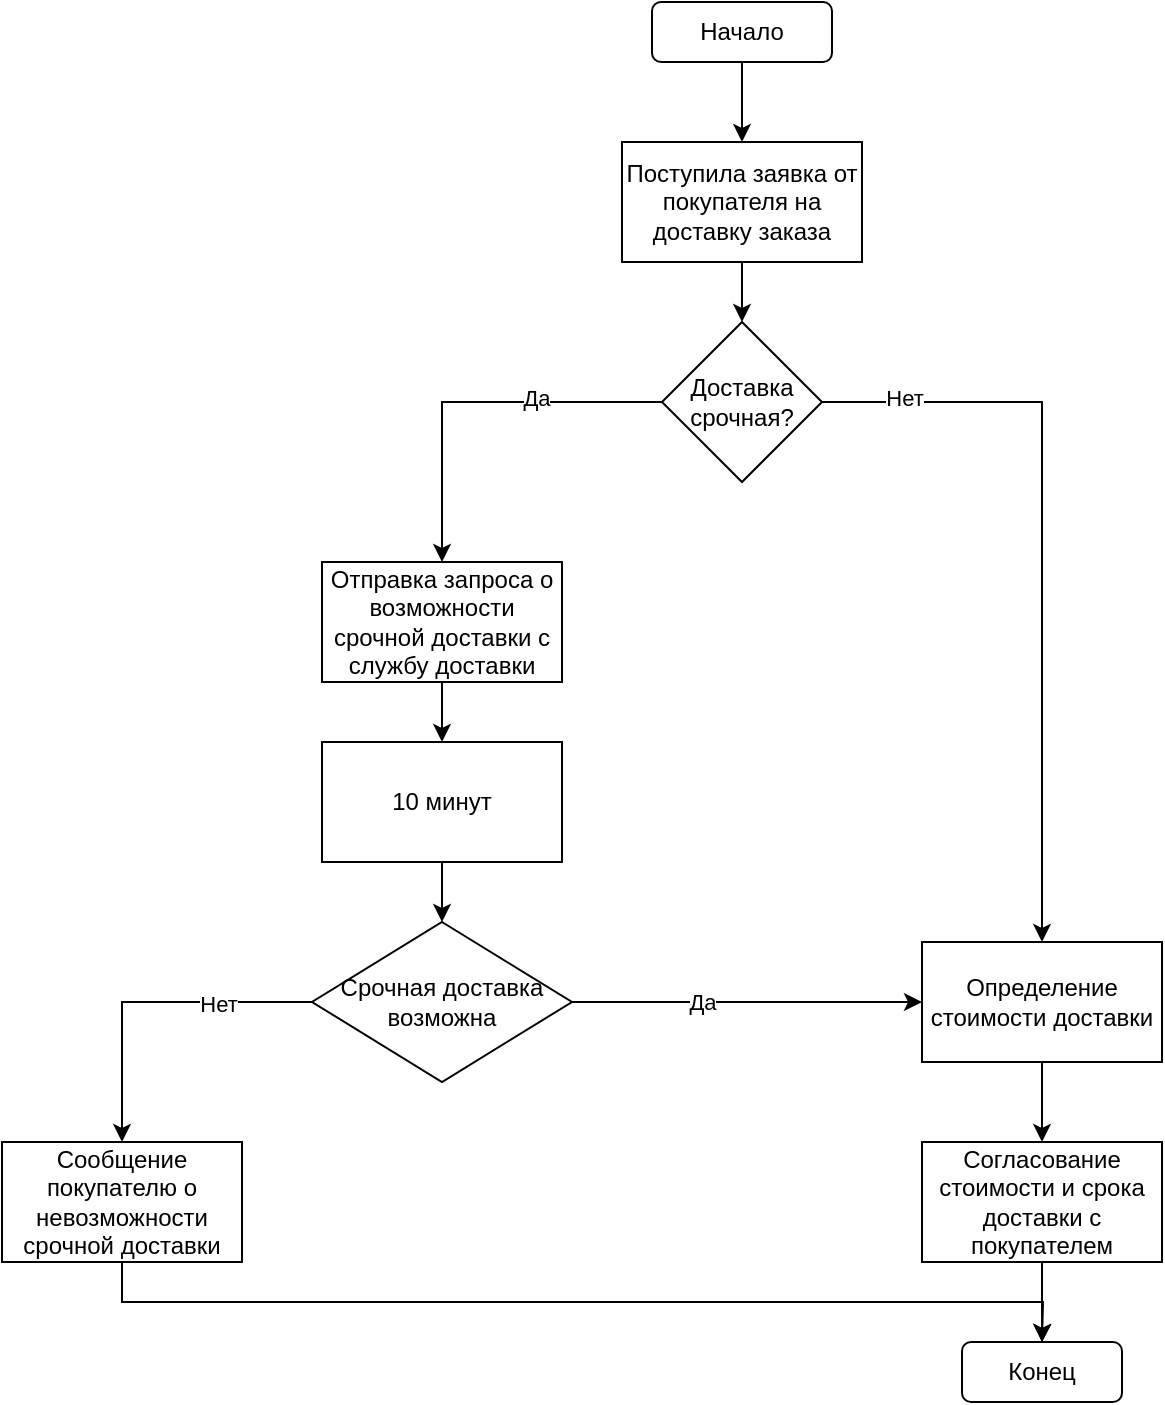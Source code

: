 <mxfile version="25.0.3">
  <diagram name="Страница — 1" id="VBHJHb-MLvT-zxsHaFPY">
    <mxGraphModel dx="1551" dy="390" grid="1" gridSize="10" guides="1" tooltips="1" connect="1" arrows="1" fold="1" page="1" pageScale="1" pageWidth="827" pageHeight="1169" math="0" shadow="0">
      <root>
        <mxCell id="0" />
        <mxCell id="1" parent="0" />
        <mxCell id="yZfz1JpoKYTM_IBEaVyF-11" style="edgeStyle=orthogonalEdgeStyle;rounded=0;orthogonalLoop=1;jettySize=auto;html=1;exitX=0.5;exitY=1;exitDx=0;exitDy=0;entryX=0.5;entryY=0;entryDx=0;entryDy=0;" parent="1" source="yZfz1JpoKYTM_IBEaVyF-1" target="yZfz1JpoKYTM_IBEaVyF-2" edge="1">
          <mxGeometry relative="1" as="geometry" />
        </mxCell>
        <mxCell id="yZfz1JpoKYTM_IBEaVyF-1" value="Начало" style="rounded=1;whiteSpace=wrap;html=1;" parent="1" vertex="1">
          <mxGeometry x="245" y="300" width="90" height="30" as="geometry" />
        </mxCell>
        <mxCell id="yZfz1JpoKYTM_IBEaVyF-12" style="edgeStyle=orthogonalEdgeStyle;rounded=0;orthogonalLoop=1;jettySize=auto;html=1;exitX=0.5;exitY=1;exitDx=0;exitDy=0;entryX=0.5;entryY=0;entryDx=0;entryDy=0;" parent="1" source="yZfz1JpoKYTM_IBEaVyF-2" target="yZfz1JpoKYTM_IBEaVyF-3" edge="1">
          <mxGeometry relative="1" as="geometry" />
        </mxCell>
        <mxCell id="yZfz1JpoKYTM_IBEaVyF-2" value="Поступила заявка от покупателя на доставку заказа" style="rounded=0;whiteSpace=wrap;html=1;" parent="1" vertex="1">
          <mxGeometry x="230" y="370" width="120" height="60" as="geometry" />
        </mxCell>
        <mxCell id="yZfz1JpoKYTM_IBEaVyF-13" style="edgeStyle=orthogonalEdgeStyle;rounded=0;orthogonalLoop=1;jettySize=auto;html=1;exitX=0;exitY=0.5;exitDx=0;exitDy=0;" parent="1" source="yZfz1JpoKYTM_IBEaVyF-3" target="yZfz1JpoKYTM_IBEaVyF-4" edge="1">
          <mxGeometry relative="1" as="geometry" />
        </mxCell>
        <mxCell id="yZfz1JpoKYTM_IBEaVyF-20" value="Да" style="edgeLabel;html=1;align=center;verticalAlign=middle;resizable=0;points=[];" parent="yZfz1JpoKYTM_IBEaVyF-13" vertex="1" connectable="0">
          <mxGeometry x="-0.332" y="-2" relative="1" as="geometry">
            <mxPoint as="offset" />
          </mxGeometry>
        </mxCell>
        <mxCell id="yZfz1JpoKYTM_IBEaVyF-14" style="edgeStyle=orthogonalEdgeStyle;rounded=0;orthogonalLoop=1;jettySize=auto;html=1;exitX=1;exitY=0.5;exitDx=0;exitDy=0;entryX=0.5;entryY=0;entryDx=0;entryDy=0;" parent="1" source="yZfz1JpoKYTM_IBEaVyF-3" target="yZfz1JpoKYTM_IBEaVyF-7" edge="1">
          <mxGeometry relative="1" as="geometry" />
        </mxCell>
        <mxCell id="yZfz1JpoKYTM_IBEaVyF-21" value="Нет" style="edgeLabel;html=1;align=center;verticalAlign=middle;resizable=0;points=[];" parent="yZfz1JpoKYTM_IBEaVyF-14" vertex="1" connectable="0">
          <mxGeometry x="-0.788" y="2" relative="1" as="geometry">
            <mxPoint as="offset" />
          </mxGeometry>
        </mxCell>
        <mxCell id="yZfz1JpoKYTM_IBEaVyF-3" value="Доставка срочная?" style="rhombus;whiteSpace=wrap;html=1;" parent="1" vertex="1">
          <mxGeometry x="250" y="460" width="80" height="80" as="geometry" />
        </mxCell>
        <mxCell id="yZfz1JpoKYTM_IBEaVyF-15" style="edgeStyle=orthogonalEdgeStyle;rounded=0;orthogonalLoop=1;jettySize=auto;html=1;exitX=0.5;exitY=1;exitDx=0;exitDy=0;entryX=0.5;entryY=0;entryDx=0;entryDy=0;" parent="1" source="yZfz1JpoKYTM_IBEaVyF-4" target="yZfz1JpoKYTM_IBEaVyF-5" edge="1">
          <mxGeometry relative="1" as="geometry" />
        </mxCell>
        <mxCell id="yZfz1JpoKYTM_IBEaVyF-4" value="Отправка запроса о возможности срочной доставки с службу доставки" style="rounded=0;whiteSpace=wrap;html=1;" parent="1" vertex="1">
          <mxGeometry x="80" y="580" width="120" height="60" as="geometry" />
        </mxCell>
        <mxCell id="yZfz1JpoKYTM_IBEaVyF-16" style="edgeStyle=orthogonalEdgeStyle;rounded=0;orthogonalLoop=1;jettySize=auto;html=1;exitX=0.5;exitY=1;exitDx=0;exitDy=0;entryX=0.5;entryY=0;entryDx=0;entryDy=0;" parent="1" source="yZfz1JpoKYTM_IBEaVyF-5" target="yZfz1JpoKYTM_IBEaVyF-6" edge="1">
          <mxGeometry relative="1" as="geometry" />
        </mxCell>
        <mxCell id="yZfz1JpoKYTM_IBEaVyF-5" value="10 минут" style="rounded=0;whiteSpace=wrap;html=1;" parent="1" vertex="1">
          <mxGeometry x="80" y="670" width="120" height="60" as="geometry" />
        </mxCell>
        <mxCell id="yZfz1JpoKYTM_IBEaVyF-17" style="edgeStyle=orthogonalEdgeStyle;rounded=0;orthogonalLoop=1;jettySize=auto;html=1;exitX=0;exitY=0.5;exitDx=0;exitDy=0;" parent="1" source="yZfz1JpoKYTM_IBEaVyF-6" target="yZfz1JpoKYTM_IBEaVyF-8" edge="1">
          <mxGeometry relative="1" as="geometry" />
        </mxCell>
        <mxCell id="yZfz1JpoKYTM_IBEaVyF-22" value="Нет" style="edgeLabel;html=1;align=center;verticalAlign=middle;resizable=0;points=[];" parent="yZfz1JpoKYTM_IBEaVyF-17" vertex="1" connectable="0">
          <mxGeometry x="-0.427" y="1" relative="1" as="geometry">
            <mxPoint as="offset" />
          </mxGeometry>
        </mxCell>
        <mxCell id="yZfz1JpoKYTM_IBEaVyF-24" style="edgeStyle=orthogonalEdgeStyle;rounded=0;orthogonalLoop=1;jettySize=auto;html=1;exitX=1;exitY=0.5;exitDx=0;exitDy=0;" parent="1" source="yZfz1JpoKYTM_IBEaVyF-6" target="yZfz1JpoKYTM_IBEaVyF-7" edge="1">
          <mxGeometry relative="1" as="geometry" />
        </mxCell>
        <mxCell id="yZfz1JpoKYTM_IBEaVyF-25" value="Да" style="edgeLabel;html=1;align=center;verticalAlign=middle;resizable=0;points=[];" parent="yZfz1JpoKYTM_IBEaVyF-24" vertex="1" connectable="0">
          <mxGeometry x="-0.255" relative="1" as="geometry">
            <mxPoint as="offset" />
          </mxGeometry>
        </mxCell>
        <mxCell id="yZfz1JpoKYTM_IBEaVyF-6" value="Срочная доставка возможна" style="rhombus;whiteSpace=wrap;html=1;" parent="1" vertex="1">
          <mxGeometry x="75" y="760" width="130" height="80" as="geometry" />
        </mxCell>
        <mxCell id="yZfz1JpoKYTM_IBEaVyF-26" style="edgeStyle=orthogonalEdgeStyle;rounded=0;orthogonalLoop=1;jettySize=auto;html=1;exitX=0.5;exitY=1;exitDx=0;exitDy=0;entryX=0.5;entryY=0;entryDx=0;entryDy=0;" parent="1" source="yZfz1JpoKYTM_IBEaVyF-7" target="yZfz1JpoKYTM_IBEaVyF-9" edge="1">
          <mxGeometry relative="1" as="geometry" />
        </mxCell>
        <mxCell id="yZfz1JpoKYTM_IBEaVyF-7" value="Определение стоимости доставки" style="rounded=0;whiteSpace=wrap;html=1;" parent="1" vertex="1">
          <mxGeometry x="380" y="770" width="120" height="60" as="geometry" />
        </mxCell>
        <mxCell id="cCp4_sQOZbvWyTk7f9LJ-1" style="edgeStyle=orthogonalEdgeStyle;rounded=0;orthogonalLoop=1;jettySize=auto;html=1;exitX=0.5;exitY=1;exitDx=0;exitDy=0;" edge="1" parent="1" source="yZfz1JpoKYTM_IBEaVyF-8">
          <mxGeometry relative="1" as="geometry">
            <mxPoint x="440" y="970" as="targetPoint" />
          </mxGeometry>
        </mxCell>
        <mxCell id="yZfz1JpoKYTM_IBEaVyF-8" value="Сообщение покупателю о невозможности срочной доставки" style="rounded=0;whiteSpace=wrap;html=1;" parent="1" vertex="1">
          <mxGeometry x="-80" y="870" width="120" height="60" as="geometry" />
        </mxCell>
        <mxCell id="yZfz1JpoKYTM_IBEaVyF-19" style="edgeStyle=orthogonalEdgeStyle;rounded=0;orthogonalLoop=1;jettySize=auto;html=1;exitX=0.5;exitY=1;exitDx=0;exitDy=0;entryX=0.5;entryY=0;entryDx=0;entryDy=0;" parent="1" source="yZfz1JpoKYTM_IBEaVyF-9" target="yZfz1JpoKYTM_IBEaVyF-10" edge="1">
          <mxGeometry relative="1" as="geometry" />
        </mxCell>
        <mxCell id="yZfz1JpoKYTM_IBEaVyF-9" value="Согласование стоимости и срока доставки с покупателем" style="rounded=0;whiteSpace=wrap;html=1;" parent="1" vertex="1">
          <mxGeometry x="380" y="870" width="120" height="60" as="geometry" />
        </mxCell>
        <mxCell id="yZfz1JpoKYTM_IBEaVyF-10" value="Конец" style="rounded=1;whiteSpace=wrap;html=1;" parent="1" vertex="1">
          <mxGeometry x="400" y="970" width="80" height="30" as="geometry" />
        </mxCell>
      </root>
    </mxGraphModel>
  </diagram>
</mxfile>
